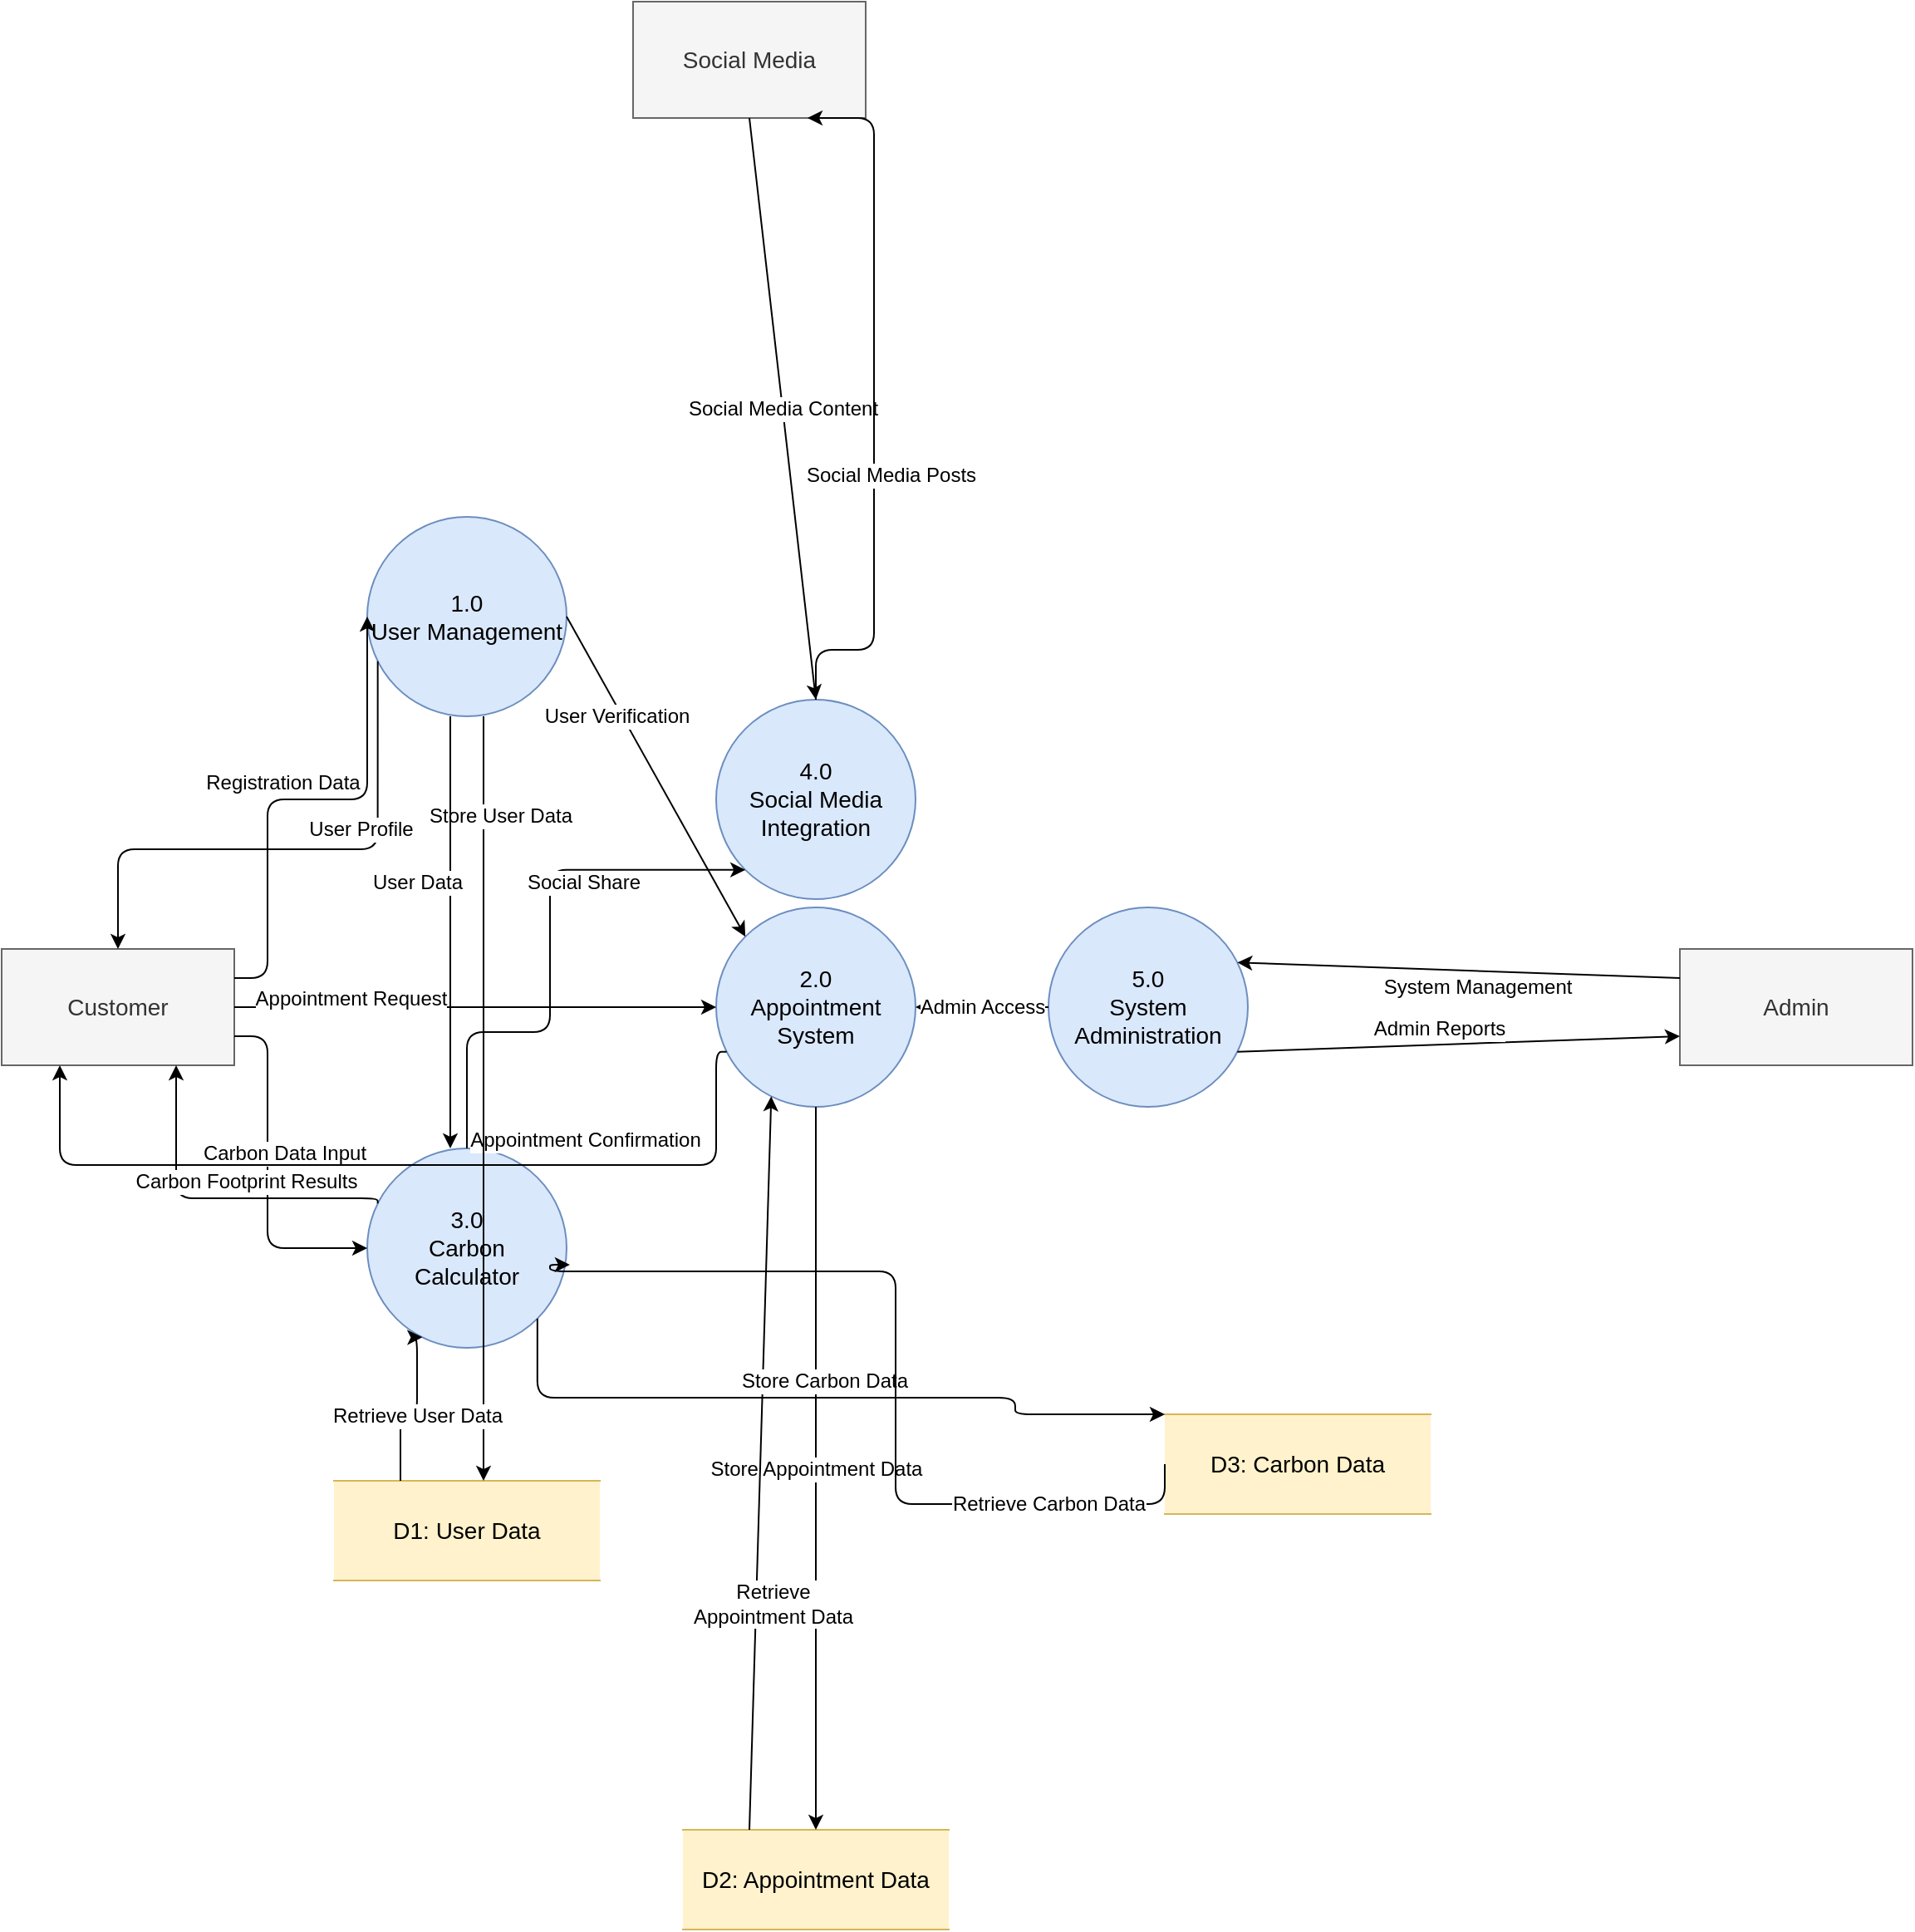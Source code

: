<mxfile version="26.0.16">
  <diagram name="Page-1" id="fnoneULLyrAwq8QRB4Mz">
    <mxGraphModel dx="2385" dy="1555" grid="1" gridSize="10" guides="1" tooltips="1" connect="1" arrows="1" fold="1" page="1" pageScale="1" pageWidth="3300" pageHeight="2339" math="0" shadow="0">
      <root>
        <mxCell id="0" />
        <mxCell id="1" parent="0" />
        <mxCell id="_zIWgzj3H0braTBLbQSI-34" value="Customer" style="rounded=0;whiteSpace=wrap;html=1;fontSize=14;fillColor=#f5f5f5;strokeColor=#666666;fontColor=#333333;" vertex="1" parent="1">
          <mxGeometry x="660" y="840" width="140" height="70" as="geometry" />
        </mxCell>
        <mxCell id="_zIWgzj3H0braTBLbQSI-35" value="Admin" style="rounded=0;whiteSpace=wrap;html=1;fontSize=14;fillColor=#f5f5f5;strokeColor=#666666;fontColor=#333333;" vertex="1" parent="1">
          <mxGeometry x="1670" y="840" width="140" height="70" as="geometry" />
        </mxCell>
        <mxCell id="_zIWgzj3H0braTBLbQSI-36" value="Social Media" style="rounded=0;whiteSpace=wrap;html=1;fontSize=14;fillColor=#f5f5f5;strokeColor=#666666;fontColor=#333333;" vertex="1" parent="1">
          <mxGeometry x="1040" y="270" width="140" height="70" as="geometry" />
        </mxCell>
        <mxCell id="_zIWgzj3H0braTBLbQSI-37" value="1.0&#xa;User Management" style="ellipse;whiteSpace=wrap;html=1;aspect=fixed;fontSize=14;fillColor=#dae8fc;strokeColor=#6c8ebf;" vertex="1" parent="1">
          <mxGeometry x="880" y="580" width="120" height="120" as="geometry" />
        </mxCell>
        <mxCell id="_zIWgzj3H0braTBLbQSI-38" value="2.0&#xa;Appointment&#xa;System" style="ellipse;whiteSpace=wrap;html=1;aspect=fixed;fontSize=14;fillColor=#dae8fc;strokeColor=#6c8ebf;" vertex="1" parent="1">
          <mxGeometry x="1090" y="815" width="120" height="120" as="geometry" />
        </mxCell>
        <mxCell id="_zIWgzj3H0braTBLbQSI-39" value="3.0&#xa;Carbon&#xa;Calculator" style="ellipse;whiteSpace=wrap;html=1;aspect=fixed;fontSize=14;fillColor=#dae8fc;strokeColor=#6c8ebf;" vertex="1" parent="1">
          <mxGeometry x="880" y="960" width="120" height="120" as="geometry" />
        </mxCell>
        <mxCell id="_zIWgzj3H0braTBLbQSI-40" value="4.0&#xa;Social Media&#xa;Integration" style="ellipse;whiteSpace=wrap;html=1;aspect=fixed;fontSize=14;fillColor=#dae8fc;strokeColor=#6c8ebf;" vertex="1" parent="1">
          <mxGeometry x="1090" y="690" width="120" height="120" as="geometry" />
        </mxCell>
        <mxCell id="_zIWgzj3H0braTBLbQSI-41" value="5.0&#xa;System&#xa;Administration" style="ellipse;whiteSpace=wrap;html=1;aspect=fixed;fontSize=14;fillColor=#dae8fc;strokeColor=#6c8ebf;" vertex="1" parent="1">
          <mxGeometry x="1290" y="815" width="120" height="120" as="geometry" />
        </mxCell>
        <mxCell id="_zIWgzj3H0braTBLbQSI-42" value="D1: User Data" style="shape=partialRectangle;whiteSpace=wrap;html=1;left=0;right=0;fillColor=#fff2cc;strokeColor=#d6b656;fontSize=14;" vertex="1" parent="1">
          <mxGeometry x="860" y="1160" width="160" height="60" as="geometry" />
        </mxCell>
        <mxCell id="_zIWgzj3H0braTBLbQSI-43" value="D2: Appointment Data" style="shape=partialRectangle;whiteSpace=wrap;html=1;left=0;right=0;fillColor=#fff2cc;strokeColor=#d6b656;fontSize=14;" vertex="1" parent="1">
          <mxGeometry x="1070" y="1370" width="160" height="60" as="geometry" />
        </mxCell>
        <mxCell id="_zIWgzj3H0braTBLbQSI-44" value="D3: Carbon Data" style="shape=partialRectangle;whiteSpace=wrap;html=1;left=0;right=0;fillColor=#fff2cc;strokeColor=#d6b656;fontSize=14;" vertex="1" parent="1">
          <mxGeometry x="1360" y="1120" width="160" height="60" as="geometry" />
        </mxCell>
        <mxCell id="_zIWgzj3H0braTBLbQSI-45" value="Registration Data" style="endArrow=classic;html=1;fontSize=12;exitX=1;exitY=0.25;exitDx=0;exitDy=0;entryX=0;entryY=0.5;entryDx=0;entryDy=0;edgeStyle=orthogonalEdgeStyle;" edge="1" parent="1" source="_zIWgzj3H0braTBLbQSI-34" target="_zIWgzj3H0braTBLbQSI-37">
          <mxGeometry x="-0.084" y="10" width="50" height="50" relative="1" as="geometry">
            <mxPoint x="800" y="857.5" as="sourcePoint" />
            <mxPoint x="850" y="750" as="targetPoint" />
            <Array as="points">
              <mxPoint x="820" y="858" />
              <mxPoint x="820" y="750" />
            </Array>
            <mxPoint as="offset" />
          </mxGeometry>
        </mxCell>
        <mxCell id="_zIWgzj3H0braTBLbQSI-46" value="Appointment Request" style="endArrow=classic;html=1;fontSize=12;exitX=1;exitY=0.5;exitDx=0;exitDy=0;entryX=0;entryY=0.5;entryDx=0;entryDy=0;" edge="1" parent="1" source="_zIWgzj3H0braTBLbQSI-34" target="_zIWgzj3H0braTBLbQSI-38">
          <mxGeometry x="-0.517" y="5" width="50" height="50" relative="1" as="geometry">
            <mxPoint x="800" y="875" as="sourcePoint" />
            <mxPoint x="1080" y="875" as="targetPoint" />
            <mxPoint as="offset" />
          </mxGeometry>
        </mxCell>
        <mxCell id="_zIWgzj3H0braTBLbQSI-47" value="Carbon Data Input" style="endArrow=classic;html=1;fontSize=12;exitX=1;exitY=0.75;exitDx=0;exitDy=0;entryX=0;entryY=0.5;entryDx=0;entryDy=0;edgeStyle=orthogonalEdgeStyle;" edge="1" parent="1" source="_zIWgzj3H0braTBLbQSI-34" target="_zIWgzj3H0braTBLbQSI-39">
          <mxGeometry x="-0.126" y="10" width="50" height="50" relative="1" as="geometry">
            <mxPoint x="800" y="892.5" as="sourcePoint" />
            <mxPoint x="880" y="1000" as="targetPoint" />
            <Array as="points">
              <mxPoint x="820" y="893" />
              <mxPoint x="820" y="1020" />
            </Array>
            <mxPoint as="offset" />
          </mxGeometry>
        </mxCell>
        <mxCell id="_zIWgzj3H0braTBLbQSI-48" value="User Profile" style="endArrow=classic;html=1;fontSize=12;exitX=0;exitY=0.75;exitDx=0;exitDy=0;entryX=0.5;entryY=0;entryDx=0;entryDy=0;edgeStyle=orthogonalEdgeStyle;" edge="1" parent="1" source="_zIWgzj3H0braTBLbQSI-37" target="_zIWgzj3H0braTBLbQSI-34">
          <mxGeometry x="-0.385" y="-10" width="50" height="50" relative="1" as="geometry">
            <mxPoint x="880" y="780" as="sourcePoint" />
            <mxPoint x="730" y="820" as="targetPoint" />
            <Array as="points">
              <mxPoint x="730" y="780" />
            </Array>
            <mxPoint as="offset" />
          </mxGeometry>
        </mxCell>
        <mxCell id="_zIWgzj3H0braTBLbQSI-49" value="Appointment Confirmation" style="endArrow=classic;html=1;fontSize=12;exitX=0;exitY=0.75;exitDx=0;exitDy=0;entryX=0.25;entryY=1;entryDx=0;entryDy=0;edgeStyle=orthogonalEdgeStyle;" edge="1" parent="1" source="_zIWgzj3H0braTBLbQSI-38" target="_zIWgzj3H0braTBLbQSI-34">
          <mxGeometry x="-0.421" y="-15" width="50" height="50" relative="1" as="geometry">
            <mxPoint x="1090" y="905" as="sourcePoint" />
            <mxPoint x="695" y="920" as="targetPoint" />
            <Array as="points">
              <mxPoint x="1090" y="970" />
              <mxPoint x="695" y="970" />
            </Array>
            <mxPoint as="offset" />
          </mxGeometry>
        </mxCell>
        <mxCell id="_zIWgzj3H0braTBLbQSI-50" value="Carbon Footprint Results" style="endArrow=classic;html=1;fontSize=12;exitX=0;exitY=0.25;exitDx=0;exitDy=0;entryX=0.75;entryY=1;entryDx=0;entryDy=0;edgeStyle=orthogonalEdgeStyle;" edge="1" parent="1" source="_zIWgzj3H0braTBLbQSI-39" target="_zIWgzj3H0braTBLbQSI-34">
          <mxGeometry x="-0.2" y="-10" width="50" height="50" relative="1" as="geometry">
            <mxPoint x="880" y="990" as="sourcePoint" />
            <mxPoint x="765" y="920" as="targetPoint" />
            <Array as="points">
              <mxPoint x="765" y="990" />
            </Array>
            <mxPoint as="offset" />
          </mxGeometry>
        </mxCell>
        <mxCell id="_zIWgzj3H0braTBLbQSI-51" value="Store User Data" style="endArrow=classic;html=1;fontSize=12;exitX=0.5;exitY=1;exitDx=0;exitDy=0;entryX=0.5;entryY=0;entryDx=0;entryDy=0;edgeStyle=orthogonalEdgeStyle;" edge="1" parent="1">
          <mxGeometry x="-0.739" y="10" width="50" height="50" relative="1" as="geometry">
            <mxPoint x="950" y="700" as="sourcePoint" />
            <mxPoint x="950" y="1160" as="targetPoint" />
            <Array as="points">
              <mxPoint x="950" y="840" />
              <mxPoint x="950" y="840" />
            </Array>
            <mxPoint as="offset" />
          </mxGeometry>
        </mxCell>
        <mxCell id="_zIWgzj3H0braTBLbQSI-52" value="Retrieve User Data" style="endArrow=classic;html=1;fontSize=12;exitX=0.25;exitY=0;exitDx=0;exitDy=0;entryX=0.25;entryY=1;entryDx=0;entryDy=0;edgeStyle=orthogonalEdgeStyle;" edge="1" parent="1" source="_zIWgzj3H0braTBLbQSI-42" target="_zIWgzj3H0braTBLbQSI-39">
          <mxGeometry x="-0.211" y="-10" width="50" height="50" relative="1" as="geometry">
            <mxPoint x="900" y="1160" as="sourcePoint" />
            <mxPoint x="910" y="1090" as="targetPoint" />
            <Array as="points">
              <mxPoint x="900" y="1120" />
              <mxPoint x="910" y="1120" />
            </Array>
            <mxPoint as="offset" />
          </mxGeometry>
        </mxCell>
        <mxCell id="_zIWgzj3H0braTBLbQSI-53" value="Store Appointment Data" style="endArrow=classic;html=1;fontSize=12;exitX=0.5;exitY=1;exitDx=0;exitDy=0;entryX=0.5;entryY=0;entryDx=0;entryDy=0;" edge="1" parent="1" source="_zIWgzj3H0braTBLbQSI-38" target="_zIWgzj3H0braTBLbQSI-43">
          <mxGeometry width="50" height="50" relative="1" as="geometry">
            <mxPoint x="1150" y="935" as="sourcePoint" />
            <mxPoint x="1150" y="1160" as="targetPoint" />
          </mxGeometry>
        </mxCell>
        <mxCell id="_zIWgzj3H0braTBLbQSI-54" value="Retrieve&#xa;Appointment Data" style="endArrow=classic;html=1;fontSize=12;exitX=0.25;exitY=0;exitDx=0;exitDy=0;entryX=0.25;entryY=1;entryDx=0;entryDy=0;" edge="1" parent="1" source="_zIWgzj3H0braTBLbQSI-43" target="_zIWgzj3H0braTBLbQSI-38">
          <mxGeometry x="-0.385" y="-10" width="50" height="50" relative="1" as="geometry">
            <mxPoint x="1110" y="1160" as="sourcePoint" />
            <mxPoint x="1120" y="935" as="targetPoint" />
            <mxPoint as="offset" />
          </mxGeometry>
        </mxCell>
        <mxCell id="_zIWgzj3H0braTBLbQSI-55" value="Store Carbon Data" style="endArrow=classic;html=1;fontSize=12;exitX=1;exitY=1;exitDx=0;exitDy=0;entryX=0;entryY=0;entryDx=0;entryDy=0;edgeStyle=orthogonalEdgeStyle;" edge="1" parent="1" source="_zIWgzj3H0braTBLbQSI-39" target="_zIWgzj3H0braTBLbQSI-44">
          <mxGeometry x="0.014" y="10" width="50" height="50" relative="1" as="geometry">
            <mxPoint x="982" y="1062" as="sourcePoint" />
            <mxPoint x="1270" y="1160" as="targetPoint" />
            <Array as="points">
              <mxPoint x="982" y="1110" />
              <mxPoint x="1270" y="1110" />
            </Array>
            <mxPoint as="offset" />
          </mxGeometry>
        </mxCell>
        <mxCell id="_zIWgzj3H0braTBLbQSI-56" value="Retrieve Carbon Data" style="endArrow=classic;html=1;fontSize=12;exitX=0;exitY=0.5;exitDx=0;exitDy=0;entryX=1;entryY=0.75;entryDx=0;entryDy=0;edgeStyle=orthogonalEdgeStyle;" edge="1" parent="1" source="_zIWgzj3H0braTBLbQSI-44">
          <mxGeometry x="-0.658" width="50" height="50" relative="1" as="geometry">
            <mxPoint x="1368" y="1133.77" as="sourcePoint" />
            <mxPoint x="1001.939" y="1030.048" as="targetPoint" />
            <Array as="points">
              <mxPoint x="1360" y="1174" />
              <mxPoint x="1198" y="1174" />
              <mxPoint x="1198" y="1034" />
              <mxPoint x="990" y="1034" />
              <mxPoint x="990" y="1030" />
            </Array>
            <mxPoint as="offset" />
          </mxGeometry>
        </mxCell>
        <mxCell id="_zIWgzj3H0braTBLbQSI-57" value="System Management" style="endArrow=classic;html=1;fontSize=12;exitX=0;exitY=0.25;exitDx=0;exitDy=0;entryX=1;entryY=0.25;entryDx=0;entryDy=0;" edge="1" parent="1" source="_zIWgzj3H0braTBLbQSI-35" target="_zIWgzj3H0braTBLbQSI-41">
          <mxGeometry x="-0.084" y="10" width="50" height="50" relative="1" as="geometry">
            <mxPoint x="1490" y="858" as="sourcePoint" />
            <mxPoint x="1410" y="858" as="targetPoint" />
            <mxPoint as="offset" />
          </mxGeometry>
        </mxCell>
        <mxCell id="_zIWgzj3H0braTBLbQSI-58" value="Admin Reports" style="endArrow=classic;html=1;fontSize=12;exitX=1;exitY=0.75;exitDx=0;exitDy=0;entryX=0;entryY=0.75;entryDx=0;entryDy=0;" edge="1" parent="1" source="_zIWgzj3H0braTBLbQSI-41" target="_zIWgzj3H0braTBLbQSI-35">
          <mxGeometry x="-0.084" y="10" width="50" height="50" relative="1" as="geometry">
            <mxPoint x="1410" y="892" as="sourcePoint" />
            <mxPoint x="1490" y="892" as="targetPoint" />
            <mxPoint as="offset" />
          </mxGeometry>
        </mxCell>
        <mxCell id="_zIWgzj3H0braTBLbQSI-59" value="Social Media Content" style="endArrow=classic;html=1;fontSize=12;exitX=0.5;exitY=1;exitDx=0;exitDy=0;entryX=0.5;entryY=0;entryDx=0;entryDy=0;" edge="1" parent="1" source="_zIWgzj3H0braTBLbQSI-36" target="_zIWgzj3H0braTBLbQSI-40">
          <mxGeometry width="50" height="50" relative="1" as="geometry">
            <mxPoint x="1150" y="630" as="sourcePoint" />
            <mxPoint x="1150" y="690" as="targetPoint" />
          </mxGeometry>
        </mxCell>
        <mxCell id="_zIWgzj3H0braTBLbQSI-60" value="Social Media Posts" style="endArrow=classic;html=1;fontSize=12;exitX=0.5;exitY=0;exitDx=0;exitDy=0;entryX=0.75;entryY=1;entryDx=0;entryDy=0;edgeStyle=orthogonalEdgeStyle;" edge="1" parent="1" source="_zIWgzj3H0braTBLbQSI-40" target="_zIWgzj3H0braTBLbQSI-36">
          <mxGeometry x="-0.2" y="-10" width="50" height="50" relative="1" as="geometry">
            <mxPoint x="1150" y="690" as="sourcePoint" />
            <mxPoint x="1185" y="630" as="targetPoint" />
            <Array as="points">
              <mxPoint x="1150" y="660" />
              <mxPoint x="1185" y="660" />
            </Array>
            <mxPoint as="offset" />
          </mxGeometry>
        </mxCell>
        <mxCell id="_zIWgzj3H0braTBLbQSI-61" value="User Verification" style="endArrow=classic;html=1;fontSize=12;exitX=1;exitY=0.5;exitDx=0;exitDy=0;entryX=0;entryY=0;entryDx=0;entryDy=0;" edge="1" parent="1" source="_zIWgzj3H0braTBLbQSI-37" target="_zIWgzj3H0braTBLbQSI-38">
          <mxGeometry x="-0.392" y="-3" width="50" height="50" relative="1" as="geometry">
            <mxPoint x="1000" y="750" as="sourcePoint" />
            <mxPoint x="1090" y="833" as="targetPoint" />
            <mxPoint as="offset" />
          </mxGeometry>
        </mxCell>
        <mxCell id="_zIWgzj3H0braTBLbQSI-62" value="Admin Access" style="endArrow=classic;html=1;fontSize=12;exitX=0;exitY=0.5;exitDx=0;exitDy=0;entryX=1;entryY=0.5;entryDx=0;entryDy=0;" edge="1" parent="1" source="_zIWgzj3H0braTBLbQSI-41" target="_zIWgzj3H0braTBLbQSI-38">
          <mxGeometry width="50" height="50" relative="1" as="geometry">
            <mxPoint x="1290" y="875" as="sourcePoint" />
            <mxPoint x="1210" y="875" as="targetPoint" />
          </mxGeometry>
        </mxCell>
        <mxCell id="_zIWgzj3H0braTBLbQSI-63" value="User Data" style="endArrow=classic;html=1;fontSize=12;exitX=0.5;exitY=1;exitDx=0;exitDy=0;entryX=0.5;entryY=0;entryDx=0;entryDy=0;" edge="1" parent="1">
          <mxGeometry x="-0.231" y="-20" width="50" height="50" relative="1" as="geometry">
            <mxPoint x="930" y="700" as="sourcePoint" />
            <mxPoint x="930" y="960" as="targetPoint" />
            <mxPoint as="offset" />
          </mxGeometry>
        </mxCell>
        <mxCell id="_zIWgzj3H0braTBLbQSI-64" value="Social Share" style="endArrow=classic;html=1;fontSize=12;exitX=0.5;exitY=0;exitDx=0;exitDy=0;entryX=0;entryY=1;entryDx=0;entryDy=0;edgeStyle=orthogonalEdgeStyle;" edge="1" parent="1" source="_zIWgzj3H0braTBLbQSI-39" target="_zIWgzj3H0braTBLbQSI-40">
          <mxGeometry x="0.418" y="-8" width="50" height="50" relative="1" as="geometry">
            <mxPoint x="940" y="960" as="sourcePoint" />
            <mxPoint x="1090" y="790" as="targetPoint" />
            <Array as="points">
              <mxPoint x="940" y="890" />
              <mxPoint x="990" y="890" />
              <mxPoint x="990" y="792" />
            </Array>
            <mxPoint as="offset" />
          </mxGeometry>
        </mxCell>
      </root>
    </mxGraphModel>
  </diagram>
</mxfile>
